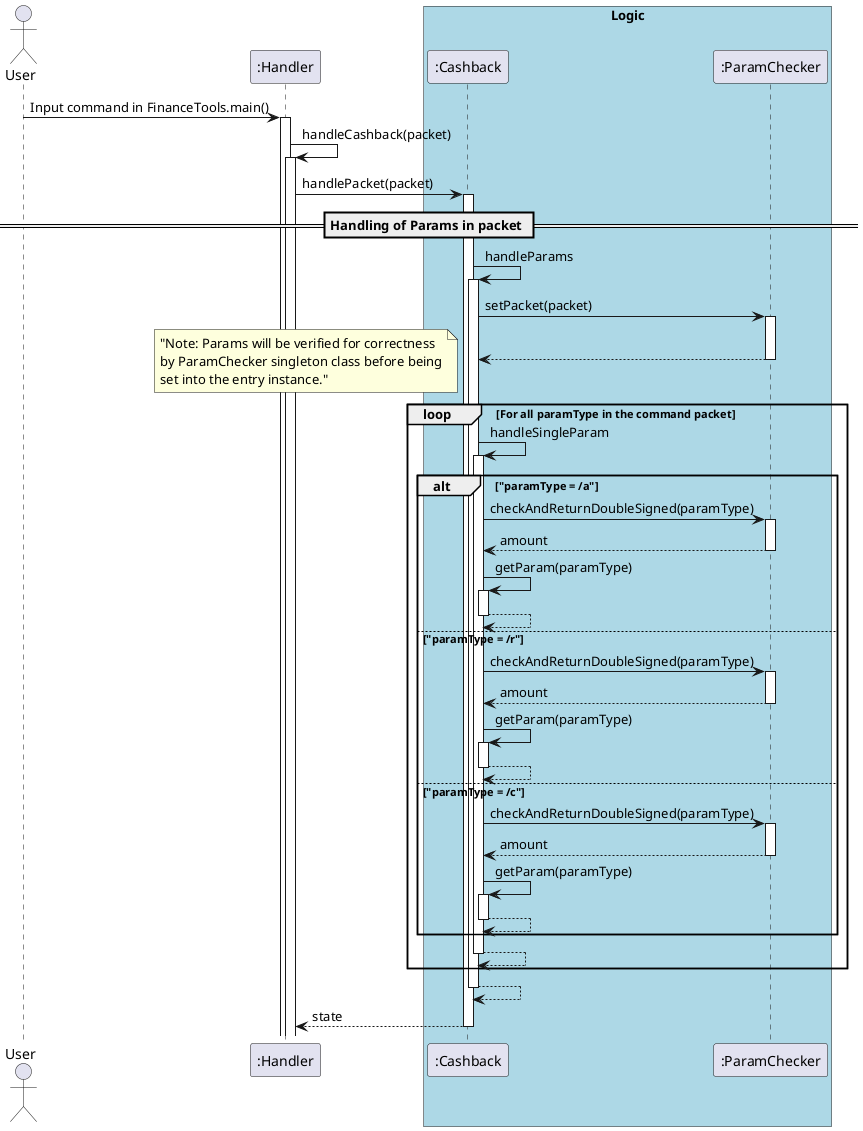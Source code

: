 @startuml
autoactivate on
actor User

"User" -> ":Handler": Input command in FinanceTools.main()
":Handler" ->":Handler": handleCashback(packet)

   ":Handler"-> ":Cashback" : handlePacket(packet)

        == Handling of Params in packet ==
        ":Cashback" -> ":Cashback" : handleParams
            ":Cashback" -> ":ParamChecker" : setPacket(packet)
            return
            loop For all paramType in the command packet
                note left: "Note: Params will be verified for correctness\nby ParamChecker singleton class before being\nset into the entry instance."
                ":Cashback" -> ":Cashback" : handleSingleParam
                    alt "paramType = /a"
                        ":Cashback" ->":ParamChecker": checkAndReturnDoubleSigned(paramType)
                        return amount
                        ":Cashback" -> ":Cashback" : getParam(paramType)
                        return
                    else "paramType = /r"
                        ":Cashback" ->":ParamChecker": checkAndReturnDoubleSigned(paramType)
                        return amount
                        ":Cashback" -> ":Cashback" : getParam(paramType)
                        return
                    else "paramType = /c"
                        ":Cashback" ->":ParamChecker": checkAndReturnDoubleSigned(paramType)
                        return amount
                        ":Cashback" -> ":Cashback" : getParam(paramType)
                        return
                    end
                return
            end
        return

return state


box "Logic" #LightBlue
participant ":Cashback"
participant ":ParamChecker"
endBox
@enduml